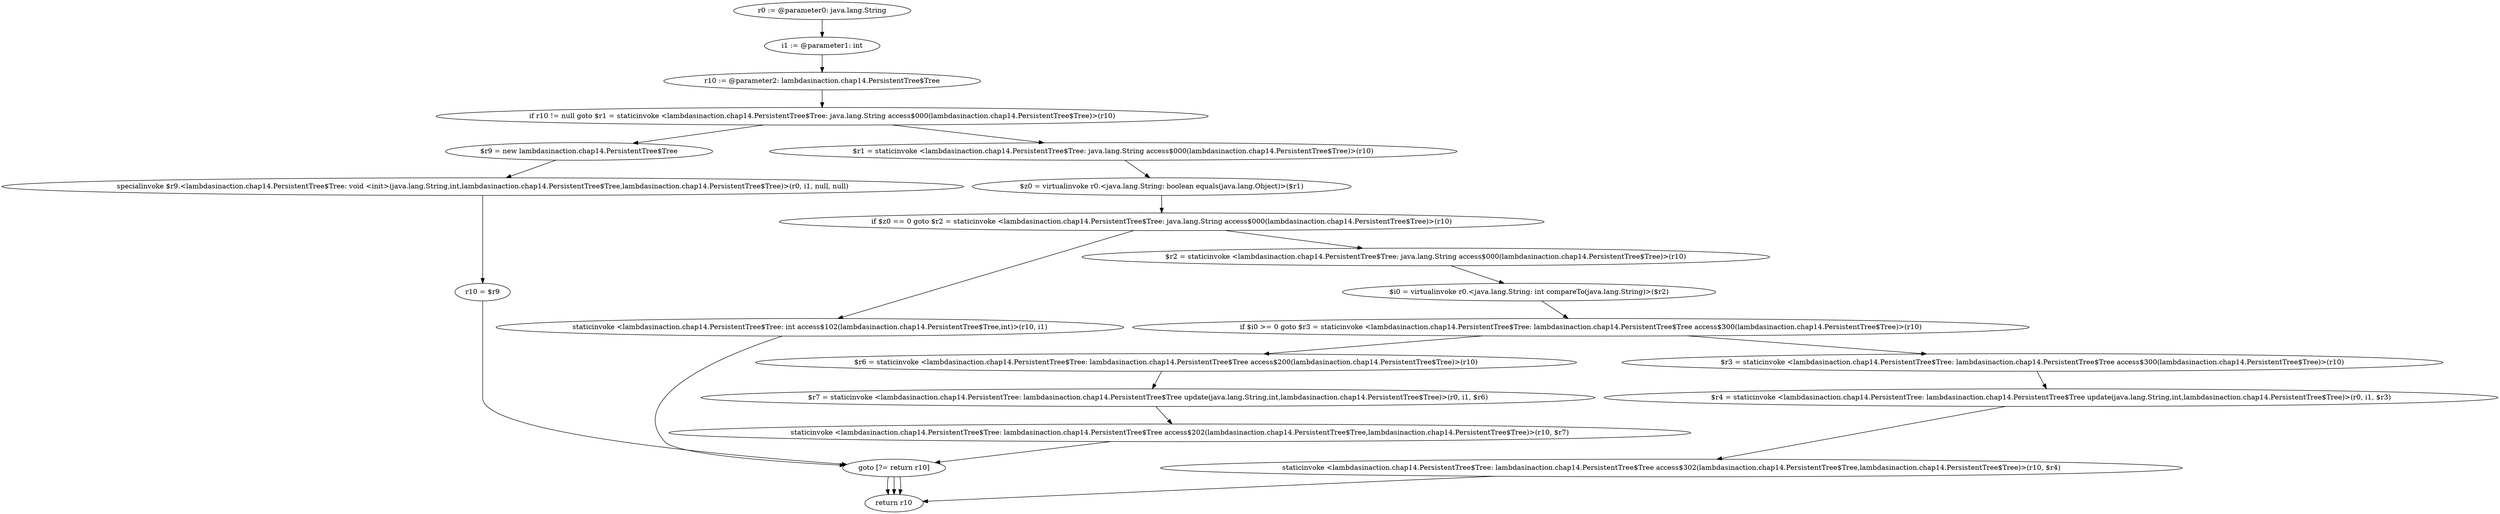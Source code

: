 digraph "unitGraph" {
    "r0 := @parameter0: java.lang.String"
    "i1 := @parameter1: int"
    "r10 := @parameter2: lambdasinaction.chap14.PersistentTree$Tree"
    "if r10 != null goto $r1 = staticinvoke <lambdasinaction.chap14.PersistentTree$Tree: java.lang.String access$000(lambdasinaction.chap14.PersistentTree$Tree)>(r10)"
    "$r9 = new lambdasinaction.chap14.PersistentTree$Tree"
    "specialinvoke $r9.<lambdasinaction.chap14.PersistentTree$Tree: void <init>(java.lang.String,int,lambdasinaction.chap14.PersistentTree$Tree,lambdasinaction.chap14.PersistentTree$Tree)>(r0, i1, null, null)"
    "r10 = $r9"
    "goto [?= return r10]"
    "$r1 = staticinvoke <lambdasinaction.chap14.PersistentTree$Tree: java.lang.String access$000(lambdasinaction.chap14.PersistentTree$Tree)>(r10)"
    "$z0 = virtualinvoke r0.<java.lang.String: boolean equals(java.lang.Object)>($r1)"
    "if $z0 == 0 goto $r2 = staticinvoke <lambdasinaction.chap14.PersistentTree$Tree: java.lang.String access$000(lambdasinaction.chap14.PersistentTree$Tree)>(r10)"
    "staticinvoke <lambdasinaction.chap14.PersistentTree$Tree: int access$102(lambdasinaction.chap14.PersistentTree$Tree,int)>(r10, i1)"
    "$r2 = staticinvoke <lambdasinaction.chap14.PersistentTree$Tree: java.lang.String access$000(lambdasinaction.chap14.PersistentTree$Tree)>(r10)"
    "$i0 = virtualinvoke r0.<java.lang.String: int compareTo(java.lang.String)>($r2)"
    "if $i0 >= 0 goto $r3 = staticinvoke <lambdasinaction.chap14.PersistentTree$Tree: lambdasinaction.chap14.PersistentTree$Tree access$300(lambdasinaction.chap14.PersistentTree$Tree)>(r10)"
    "$r6 = staticinvoke <lambdasinaction.chap14.PersistentTree$Tree: lambdasinaction.chap14.PersistentTree$Tree access$200(lambdasinaction.chap14.PersistentTree$Tree)>(r10)"
    "$r7 = staticinvoke <lambdasinaction.chap14.PersistentTree: lambdasinaction.chap14.PersistentTree$Tree update(java.lang.String,int,lambdasinaction.chap14.PersistentTree$Tree)>(r0, i1, $r6)"
    "staticinvoke <lambdasinaction.chap14.PersistentTree$Tree: lambdasinaction.chap14.PersistentTree$Tree access$202(lambdasinaction.chap14.PersistentTree$Tree,lambdasinaction.chap14.PersistentTree$Tree)>(r10, $r7)"
    "$r3 = staticinvoke <lambdasinaction.chap14.PersistentTree$Tree: lambdasinaction.chap14.PersistentTree$Tree access$300(lambdasinaction.chap14.PersistentTree$Tree)>(r10)"
    "$r4 = staticinvoke <lambdasinaction.chap14.PersistentTree: lambdasinaction.chap14.PersistentTree$Tree update(java.lang.String,int,lambdasinaction.chap14.PersistentTree$Tree)>(r0, i1, $r3)"
    "staticinvoke <lambdasinaction.chap14.PersistentTree$Tree: lambdasinaction.chap14.PersistentTree$Tree access$302(lambdasinaction.chap14.PersistentTree$Tree,lambdasinaction.chap14.PersistentTree$Tree)>(r10, $r4)"
    "return r10"
    "r0 := @parameter0: java.lang.String"->"i1 := @parameter1: int";
    "i1 := @parameter1: int"->"r10 := @parameter2: lambdasinaction.chap14.PersistentTree$Tree";
    "r10 := @parameter2: lambdasinaction.chap14.PersistentTree$Tree"->"if r10 != null goto $r1 = staticinvoke <lambdasinaction.chap14.PersistentTree$Tree: java.lang.String access$000(lambdasinaction.chap14.PersistentTree$Tree)>(r10)";
    "if r10 != null goto $r1 = staticinvoke <lambdasinaction.chap14.PersistentTree$Tree: java.lang.String access$000(lambdasinaction.chap14.PersistentTree$Tree)>(r10)"->"$r9 = new lambdasinaction.chap14.PersistentTree$Tree";
    "if r10 != null goto $r1 = staticinvoke <lambdasinaction.chap14.PersistentTree$Tree: java.lang.String access$000(lambdasinaction.chap14.PersistentTree$Tree)>(r10)"->"$r1 = staticinvoke <lambdasinaction.chap14.PersistentTree$Tree: java.lang.String access$000(lambdasinaction.chap14.PersistentTree$Tree)>(r10)";
    "$r9 = new lambdasinaction.chap14.PersistentTree$Tree"->"specialinvoke $r9.<lambdasinaction.chap14.PersistentTree$Tree: void <init>(java.lang.String,int,lambdasinaction.chap14.PersistentTree$Tree,lambdasinaction.chap14.PersistentTree$Tree)>(r0, i1, null, null)";
    "specialinvoke $r9.<lambdasinaction.chap14.PersistentTree$Tree: void <init>(java.lang.String,int,lambdasinaction.chap14.PersistentTree$Tree,lambdasinaction.chap14.PersistentTree$Tree)>(r0, i1, null, null)"->"r10 = $r9";
    "r10 = $r9"->"goto [?= return r10]";
    "goto [?= return r10]"->"return r10";
    "$r1 = staticinvoke <lambdasinaction.chap14.PersistentTree$Tree: java.lang.String access$000(lambdasinaction.chap14.PersistentTree$Tree)>(r10)"->"$z0 = virtualinvoke r0.<java.lang.String: boolean equals(java.lang.Object)>($r1)";
    "$z0 = virtualinvoke r0.<java.lang.String: boolean equals(java.lang.Object)>($r1)"->"if $z0 == 0 goto $r2 = staticinvoke <lambdasinaction.chap14.PersistentTree$Tree: java.lang.String access$000(lambdasinaction.chap14.PersistentTree$Tree)>(r10)";
    "if $z0 == 0 goto $r2 = staticinvoke <lambdasinaction.chap14.PersistentTree$Tree: java.lang.String access$000(lambdasinaction.chap14.PersistentTree$Tree)>(r10)"->"staticinvoke <lambdasinaction.chap14.PersistentTree$Tree: int access$102(lambdasinaction.chap14.PersistentTree$Tree,int)>(r10, i1)";
    "if $z0 == 0 goto $r2 = staticinvoke <lambdasinaction.chap14.PersistentTree$Tree: java.lang.String access$000(lambdasinaction.chap14.PersistentTree$Tree)>(r10)"->"$r2 = staticinvoke <lambdasinaction.chap14.PersistentTree$Tree: java.lang.String access$000(lambdasinaction.chap14.PersistentTree$Tree)>(r10)";
    "staticinvoke <lambdasinaction.chap14.PersistentTree$Tree: int access$102(lambdasinaction.chap14.PersistentTree$Tree,int)>(r10, i1)"->"goto [?= return r10]";
    "goto [?= return r10]"->"return r10";
    "$r2 = staticinvoke <lambdasinaction.chap14.PersistentTree$Tree: java.lang.String access$000(lambdasinaction.chap14.PersistentTree$Tree)>(r10)"->"$i0 = virtualinvoke r0.<java.lang.String: int compareTo(java.lang.String)>($r2)";
    "$i0 = virtualinvoke r0.<java.lang.String: int compareTo(java.lang.String)>($r2)"->"if $i0 >= 0 goto $r3 = staticinvoke <lambdasinaction.chap14.PersistentTree$Tree: lambdasinaction.chap14.PersistentTree$Tree access$300(lambdasinaction.chap14.PersistentTree$Tree)>(r10)";
    "if $i0 >= 0 goto $r3 = staticinvoke <lambdasinaction.chap14.PersistentTree$Tree: lambdasinaction.chap14.PersistentTree$Tree access$300(lambdasinaction.chap14.PersistentTree$Tree)>(r10)"->"$r6 = staticinvoke <lambdasinaction.chap14.PersistentTree$Tree: lambdasinaction.chap14.PersistentTree$Tree access$200(lambdasinaction.chap14.PersistentTree$Tree)>(r10)";
    "if $i0 >= 0 goto $r3 = staticinvoke <lambdasinaction.chap14.PersistentTree$Tree: lambdasinaction.chap14.PersistentTree$Tree access$300(lambdasinaction.chap14.PersistentTree$Tree)>(r10)"->"$r3 = staticinvoke <lambdasinaction.chap14.PersistentTree$Tree: lambdasinaction.chap14.PersistentTree$Tree access$300(lambdasinaction.chap14.PersistentTree$Tree)>(r10)";
    "$r6 = staticinvoke <lambdasinaction.chap14.PersistentTree$Tree: lambdasinaction.chap14.PersistentTree$Tree access$200(lambdasinaction.chap14.PersistentTree$Tree)>(r10)"->"$r7 = staticinvoke <lambdasinaction.chap14.PersistentTree: lambdasinaction.chap14.PersistentTree$Tree update(java.lang.String,int,lambdasinaction.chap14.PersistentTree$Tree)>(r0, i1, $r6)";
    "$r7 = staticinvoke <lambdasinaction.chap14.PersistentTree: lambdasinaction.chap14.PersistentTree$Tree update(java.lang.String,int,lambdasinaction.chap14.PersistentTree$Tree)>(r0, i1, $r6)"->"staticinvoke <lambdasinaction.chap14.PersistentTree$Tree: lambdasinaction.chap14.PersistentTree$Tree access$202(lambdasinaction.chap14.PersistentTree$Tree,lambdasinaction.chap14.PersistentTree$Tree)>(r10, $r7)";
    "staticinvoke <lambdasinaction.chap14.PersistentTree$Tree: lambdasinaction.chap14.PersistentTree$Tree access$202(lambdasinaction.chap14.PersistentTree$Tree,lambdasinaction.chap14.PersistentTree$Tree)>(r10, $r7)"->"goto [?= return r10]";
    "goto [?= return r10]"->"return r10";
    "$r3 = staticinvoke <lambdasinaction.chap14.PersistentTree$Tree: lambdasinaction.chap14.PersistentTree$Tree access$300(lambdasinaction.chap14.PersistentTree$Tree)>(r10)"->"$r4 = staticinvoke <lambdasinaction.chap14.PersistentTree: lambdasinaction.chap14.PersistentTree$Tree update(java.lang.String,int,lambdasinaction.chap14.PersistentTree$Tree)>(r0, i1, $r3)";
    "$r4 = staticinvoke <lambdasinaction.chap14.PersistentTree: lambdasinaction.chap14.PersistentTree$Tree update(java.lang.String,int,lambdasinaction.chap14.PersistentTree$Tree)>(r0, i1, $r3)"->"staticinvoke <lambdasinaction.chap14.PersistentTree$Tree: lambdasinaction.chap14.PersistentTree$Tree access$302(lambdasinaction.chap14.PersistentTree$Tree,lambdasinaction.chap14.PersistentTree$Tree)>(r10, $r4)";
    "staticinvoke <lambdasinaction.chap14.PersistentTree$Tree: lambdasinaction.chap14.PersistentTree$Tree access$302(lambdasinaction.chap14.PersistentTree$Tree,lambdasinaction.chap14.PersistentTree$Tree)>(r10, $r4)"->"return r10";
}
